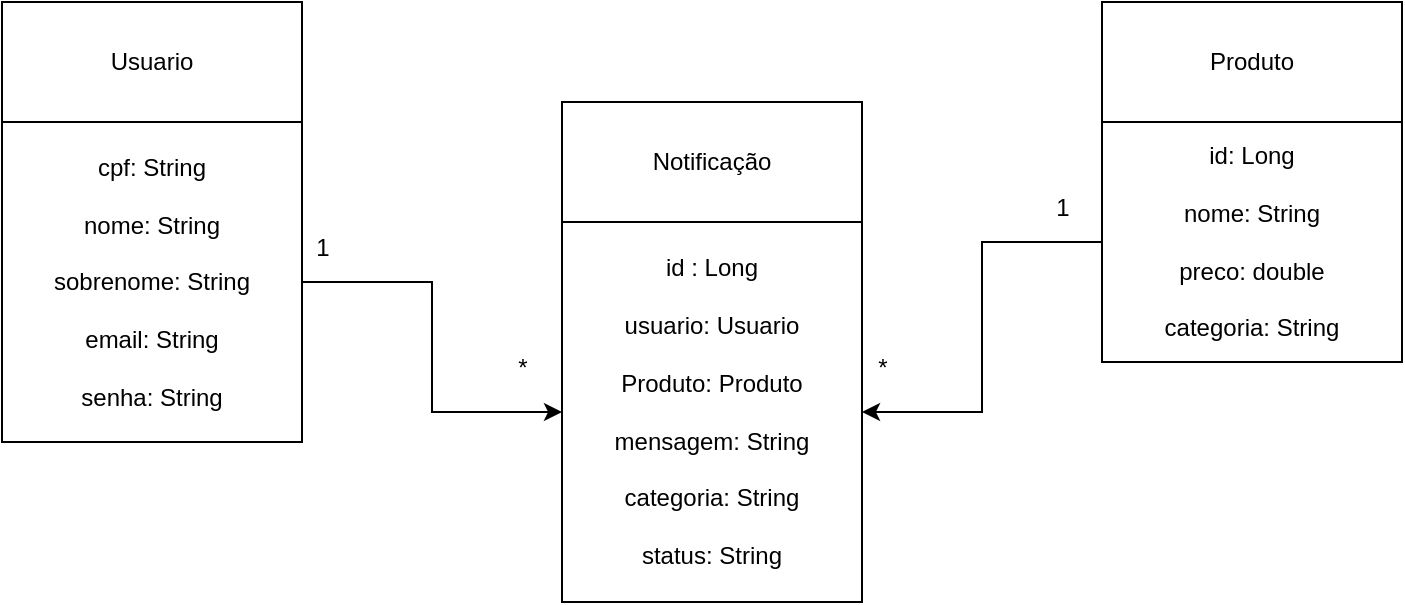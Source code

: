 <mxfile version="27.0.6">
  <diagram name="Página-1" id="kXvxh4_hNwZgy8vEPWXX">
    <mxGraphModel grid="1" page="1" gridSize="10" guides="1" tooltips="1" connect="1" arrows="1" fold="1" pageScale="1" pageWidth="827" pageHeight="1169" math="0" shadow="0">
      <root>
        <mxCell id="0" />
        <mxCell id="1" parent="0" />
        <mxCell id="qiQgFzwUvH9qXqgqMbQP-8" style="edgeStyle=orthogonalEdgeStyle;rounded=0;orthogonalLoop=1;jettySize=auto;html=1;exitX=1;exitY=0.5;exitDx=0;exitDy=0;entryX=0;entryY=0.5;entryDx=0;entryDy=0;" edge="1" parent="1" source="qiQgFzwUvH9qXqgqMbQP-1" target="qiQgFzwUvH9qXqgqMbQP-4">
          <mxGeometry relative="1" as="geometry" />
        </mxCell>
        <mxCell id="qiQgFzwUvH9qXqgqMbQP-1" value="cpf: String&lt;div&gt;&lt;br&gt;&lt;/div&gt;&lt;div&gt;nome: String&lt;/div&gt;&lt;div&gt;&lt;br&gt;&lt;/div&gt;&lt;div&gt;sobrenome: String&lt;/div&gt;&lt;div&gt;&lt;br&gt;&lt;/div&gt;&lt;div&gt;email: String&lt;/div&gt;&lt;div&gt;&lt;br&gt;&lt;/div&gt;&lt;div&gt;senha: String&lt;/div&gt;" style="rounded=0;whiteSpace=wrap;html=1;" vertex="1" parent="1">
          <mxGeometry x="90" y="90" width="150" height="160" as="geometry" />
        </mxCell>
        <mxCell id="qiQgFzwUvH9qXqgqMbQP-2" value="Usuario" style="rounded=0;whiteSpace=wrap;html=1;" vertex="1" parent="1">
          <mxGeometry x="90" y="30" width="150" height="60" as="geometry" />
        </mxCell>
        <mxCell id="qiQgFzwUvH9qXqgqMbQP-3" value="Notificação" style="rounded=0;whiteSpace=wrap;html=1;" vertex="1" parent="1">
          <mxGeometry x="370" y="80" width="150" height="60" as="geometry" />
        </mxCell>
        <mxCell id="qiQgFzwUvH9qXqgqMbQP-4" value="id : Long&lt;div&gt;&lt;br&gt;&lt;/div&gt;&lt;div&gt;usuario: Usuario&lt;/div&gt;&lt;div&gt;&lt;br&gt;&lt;/div&gt;&lt;div&gt;Produto: Produto&lt;/div&gt;&lt;div&gt;&lt;br&gt;&lt;/div&gt;&lt;div&gt;mensagem: String&lt;/div&gt;&lt;div&gt;&lt;br&gt;&lt;/div&gt;&lt;div&gt;categoria: String&lt;/div&gt;&lt;div&gt;&lt;br&gt;&lt;/div&gt;&lt;div&gt;status: String&lt;/div&gt;" style="rounded=0;whiteSpace=wrap;html=1;" vertex="1" parent="1">
          <mxGeometry x="370" y="140" width="150" height="190" as="geometry" />
        </mxCell>
        <mxCell id="qiQgFzwUvH9qXqgqMbQP-9" style="edgeStyle=orthogonalEdgeStyle;rounded=0;orthogonalLoop=1;jettySize=auto;html=1;exitX=0;exitY=0.5;exitDx=0;exitDy=0;entryX=1;entryY=0.5;entryDx=0;entryDy=0;" edge="1" parent="1" source="qiQgFzwUvH9qXqgqMbQP-5" target="qiQgFzwUvH9qXqgqMbQP-4">
          <mxGeometry relative="1" as="geometry" />
        </mxCell>
        <mxCell id="qiQgFzwUvH9qXqgqMbQP-5" value="id: Long&lt;br&gt;&lt;div&gt;&lt;br&gt;&lt;/div&gt;&lt;div&gt;nome: String&lt;/div&gt;&lt;div&gt;&lt;br&gt;&lt;/div&gt;&lt;div&gt;preco: double&lt;/div&gt;&lt;div&gt;&lt;br&gt;&lt;/div&gt;&lt;div&gt;categoria: String&lt;/div&gt;" style="rounded=0;whiteSpace=wrap;html=1;" vertex="1" parent="1">
          <mxGeometry x="640" y="90" width="150" height="120" as="geometry" />
        </mxCell>
        <mxCell id="qiQgFzwUvH9qXqgqMbQP-6" value="Produto" style="rounded=0;whiteSpace=wrap;html=1;" vertex="1" parent="1">
          <mxGeometry x="640" y="30" width="150" height="60" as="geometry" />
        </mxCell>
        <mxCell id="qiQgFzwUvH9qXqgqMbQP-10" value="1" style="text;html=1;align=center;verticalAlign=middle;resizable=0;points=[];autosize=1;strokeColor=none;fillColor=none;" vertex="1" parent="1">
          <mxGeometry x="605" y="118" width="30" height="30" as="geometry" />
        </mxCell>
        <mxCell id="qiQgFzwUvH9qXqgqMbQP-11" value="1" style="text;html=1;align=center;verticalAlign=middle;resizable=0;points=[];autosize=1;strokeColor=none;fillColor=none;" vertex="1" parent="1">
          <mxGeometry x="235" y="138" width="30" height="30" as="geometry" />
        </mxCell>
        <mxCell id="qiQgFzwUvH9qXqgqMbQP-12" value="*" style="text;html=1;align=center;verticalAlign=middle;resizable=0;points=[];autosize=1;strokeColor=none;fillColor=none;" vertex="1" parent="1">
          <mxGeometry x="335" y="198" width="30" height="30" as="geometry" />
        </mxCell>
        <mxCell id="qiQgFzwUvH9qXqgqMbQP-13" value="*" style="text;html=1;align=center;verticalAlign=middle;resizable=0;points=[];autosize=1;strokeColor=none;fillColor=none;" vertex="1" parent="1">
          <mxGeometry x="515" y="198" width="30" height="30" as="geometry" />
        </mxCell>
      </root>
    </mxGraphModel>
  </diagram>
</mxfile>
